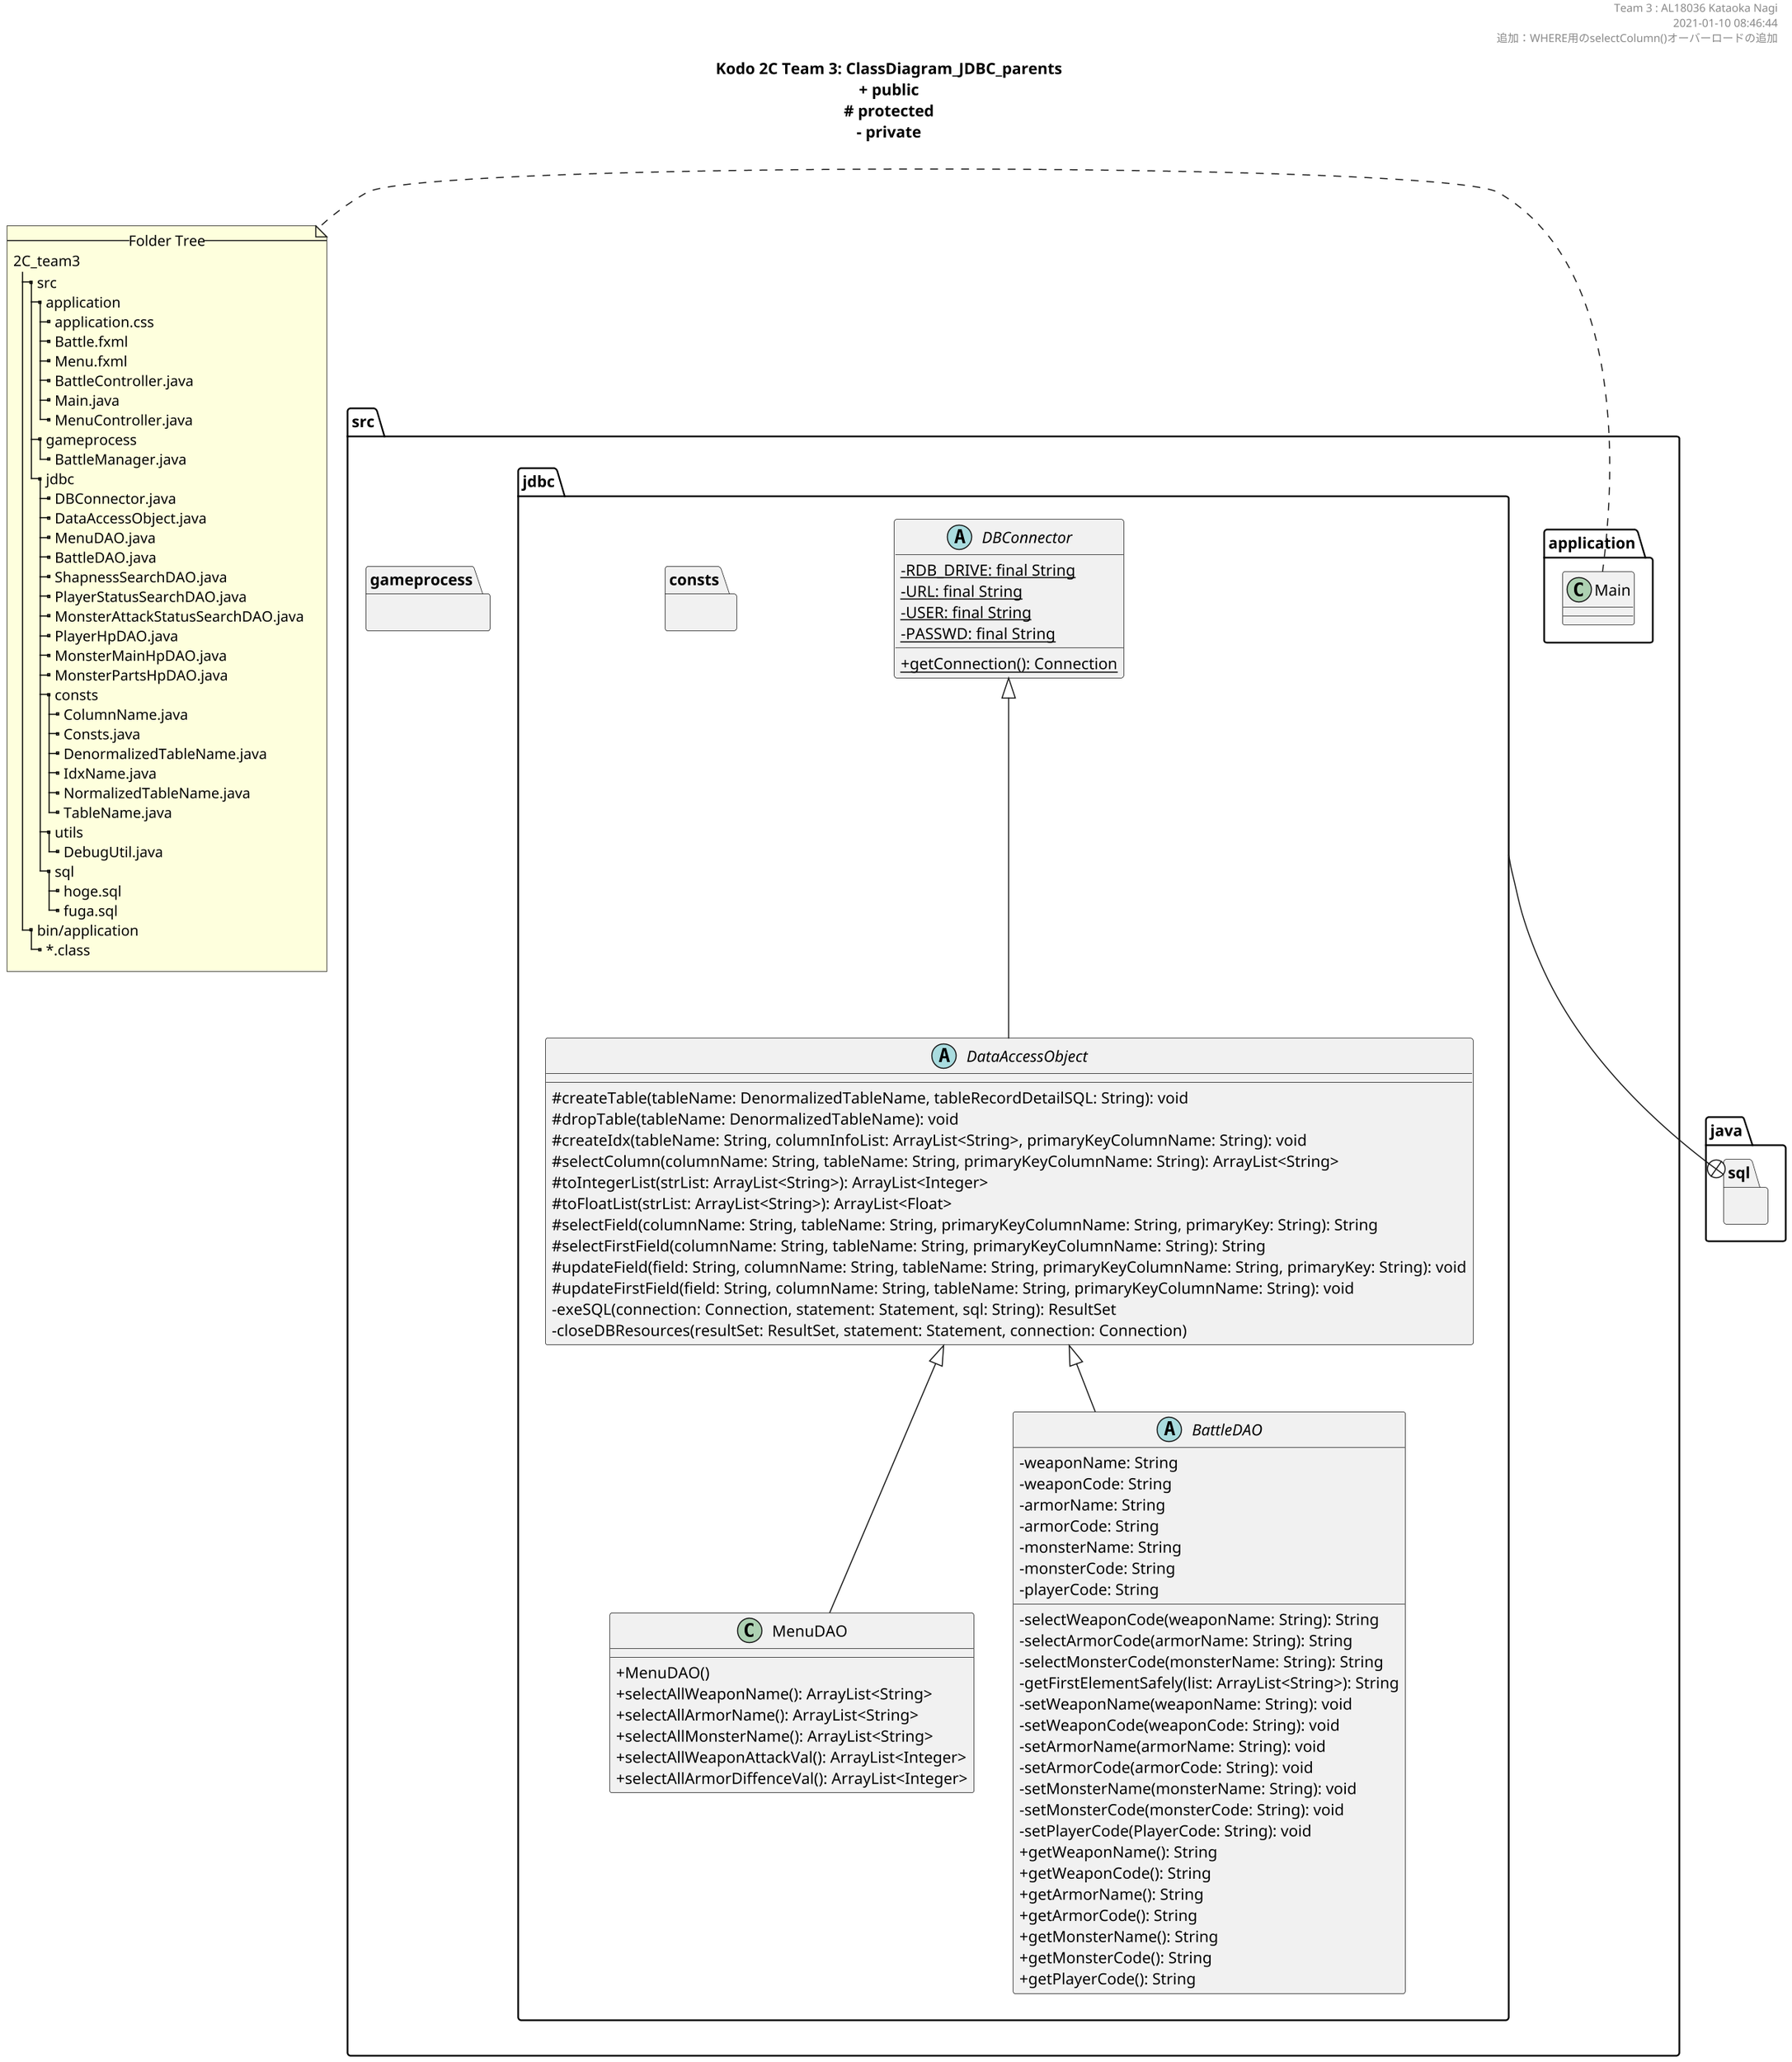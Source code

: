 ' @file      ClassDiagram_JDBC_parents.pu
' @brief     クラス図出力用のファイル
' @note      高度情報演習2C 後半 木村教授担当分 Team3
' @auther    AL18036 Kataoka Nagi
' @date      2021-01-12 11:36:31
' $Version   1.2
' $Revision  1.5
' @par       追加：playerCode関係
' @note      java -jar plantuml.jar -graphvizdot C:\Graphviz\bin\dot.exe ClassDiagram_JDBC_parents.pu -charset UTF-8
' @see       https://qiita.com/opengl-8080/items/98c510b8ca060bdd2ea3

''''''''''''''''''''''''''''''''''''''''''''''''''''''''''''''''''''''''''''''''

@startuml ./out/ClassDiagram_JDBC_parents.png
scale 1.5
skinparam DefaultFontName メイリオ
' 可視性の変更
skinparam classAttributeIconSize 0

''''''''''''''''''''''''''''''''''''''''''''''''''

header 
Team 3 : AL18036 Kataoka Nagi
2021-01-10 08:46:44
追加：WHERE用のselectColumn()オーバーロードの追加
end header

''''''''''''''''''''''''''''''''''''''''''''''''''

title
**Kodo 2C Team 3: ClassDiagram_JDBC_parents**
+ public
~# protected
~- private
end title
' __static__

''''''''''''''''''''''''''''''''''''''''''''''''''''''''''''''''''''''''''''''''

package src {
  package src.application {
    class Main
  }
  package src.gameprocess {
  }
  package src.jdbc {
  }
}

''''''''''''''''''''''''''''''''''''''''''''''''''''''''''''''''''''''''''''''''

note left
  --Folder Tree--
  2C_team3
  |_ src
    |_ application
      |_ application.css
      |_ Battle.fxml
      |_ Menu.fxml
      |_ BattleController.java
      |_ Main.java
      |_ MenuController.java
    |_ gameprocess
      |_ BattleManager.java
    |_ jdbc
      |_ DBConnector.java
      |_ DataAccessObject.java
      |_ MenuDAO.java
      |_ BattleDAO.java
      |_ ShapnessSearchDAO.java
      |_ PlayerStatusSearchDAO.java
      |_ MonsterAttackStatusSearchDAO.java
      |_ PlayerHpDAO.java
      |_ MonsterMainHpDAO.java
      |_ MonsterPartsHpDAO.java
      |_ consts
        |_ ColumnName.java
        |_ Consts.java
        |_ DenormalizedTableName.java
        |_ IdxName.java
        |_ NormalizedTableName.java
        |_ TableName.java
      |_ utils
        |_ DebugUtil.java
      |_ sql
        |_ hoge.sql
        |_ fuga.sql
  |_ bin/application
    |_ ~*.class
end note

''''''''''''''''''''''''''''''''''''''''''''''''''''''''''''''''''''''''''''''''

package java.sql {
}

' package javafx {
'   class Application
'   Interface Initializable
' }

package src.jdbc {
  package src.jdbc.consts {
  }
}

src.jdbc --+ java.sql
' src.application --+ javafx

''''''''''''''''''''''''''''''''''''''''''''''''''

' @note クラスの命名規則
' @see  https://qiita.com/KeithYokoma/items/ee21fec6a3ebb5d1e9a8

package src.application {
}

' 記事のクラス
  ' class ApplicationController extends Initializable {
  '   - dropDown: ChoiceBox<String>
  '   - textBox: TextField
  '   - button: Button

  '   + initialize(location: URL, resources: ResourceBundle): void
  '   + onClick(event: ActionEvent): void
  '   + getToolType(): ChoiceBox<String>
  '   + setToolType(toolType: ChoiceBox<String>): void
  '   + getInputFile(): TextField
  '   + setInputFile(textBox: TextField): void
  '   + getReference(): Button
  '   + setReference(button: Button): void
  ' }


''''''''''''''''''''''''''''''''''''''''''''''''''

package src.gameprocess {
}

''''''''''''''''''''''''''''''''''''''''''''''''''

package src.jdbc {
  ' @note DAO pattern
  ' @see https://kanda-it-school-kensyu.com/java-jdbc-contents/jj_ch04/jj_0401/

  abstract class DBConnector {
    - {static} RDB_DRIVE: final String
    - {static} URL: final String
    - {static} USER: final String
    - {static} PASSWD: final String

    + {static} getConnection(): Connection
  }

  abstract class DataAccessObject extends DBConnector {
    # createTable(tableName: DenormalizedTableName, tableRecordDetailSQL: String): void
    # dropTable(tableName: DenormalizedTableName): void
    # createIdx(tableName: String, columnInfoList: ArrayList<String>, primaryKeyColumnName: String): void
    # selectColumn(columnName: String, tableName: String, primaryKeyColumnName: String): ArrayList<String>
    # toIntegerList(strList: ArrayList<String>): ArrayList<Integer>
    # toFloatList(strList: ArrayList<String>): ArrayList<Float>
    # selectField(columnName: String, tableName: String, primaryKeyColumnName: String, primaryKey: String): String
    # selectFirstField(columnName: String, tableName: String, primaryKeyColumnName: String): String
    # updateField(field: String, columnName: String, tableName: String, primaryKeyColumnName: String, primaryKey: String): void
    # updateFirstField(field: String, columnName: String, tableName: String, primaryKeyColumnName: String): void
    - exeSQL(connection: Connection, statement: Statement, sql: String): ResultSet
    - closeDBResources(resultSet: ResultSet, statement: Statement, connection: Connection)
  }

  class MenuDAO extends DataAccessObject {
    + MenuDAO()
    + selectAllWeaponName(): ArrayList<String>
    + selectAllArmorName(): ArrayList<String>
    + selectAllMonsterName(): ArrayList<String>
    + selectAllWeaponAttackVal(): ArrayList<Integer>
    + selectAllArmorDiffenceVal(): ArrayList<Integer>
  }

  abstract class BattleDAO extends DataAccessObject {
  - weaponName: String
  - weaponCode: String
  - armorName: String
  - armorCode: String
  - monsterName: String
  - monsterCode: String
  - playerCode: String
  - selectWeaponCode(weaponName: String): String
  - selectArmorCode(armorName: String): String
  - selectMonsterCode(monsterName: String): String
  - getFirstElementSafely(list: ArrayList<String>): String
  - setWeaponName(weaponName: String): void
  - setWeaponCode(weaponCode: String): void
  - setArmorName(armorName: String): void
  - setArmorCode(armorCode: String): void
  - setMonsterName(monsterName: String): void
  - setMonsterCode(monsterCode: String): void
  - setPlayerCode(PlayerCode: String): void
  + getWeaponName(): String
  + getWeaponCode(): String
  + getArmorName(): String
  + getArmorCode(): String
  + getMonsterName(): String
  + getMonsterCode(): String
  + getPlayerCode(): String
  }
}

''''''''''''''''''''''''''''''''''''''''''''''''''''''''''''''''''''''''''''''''

@enduml
